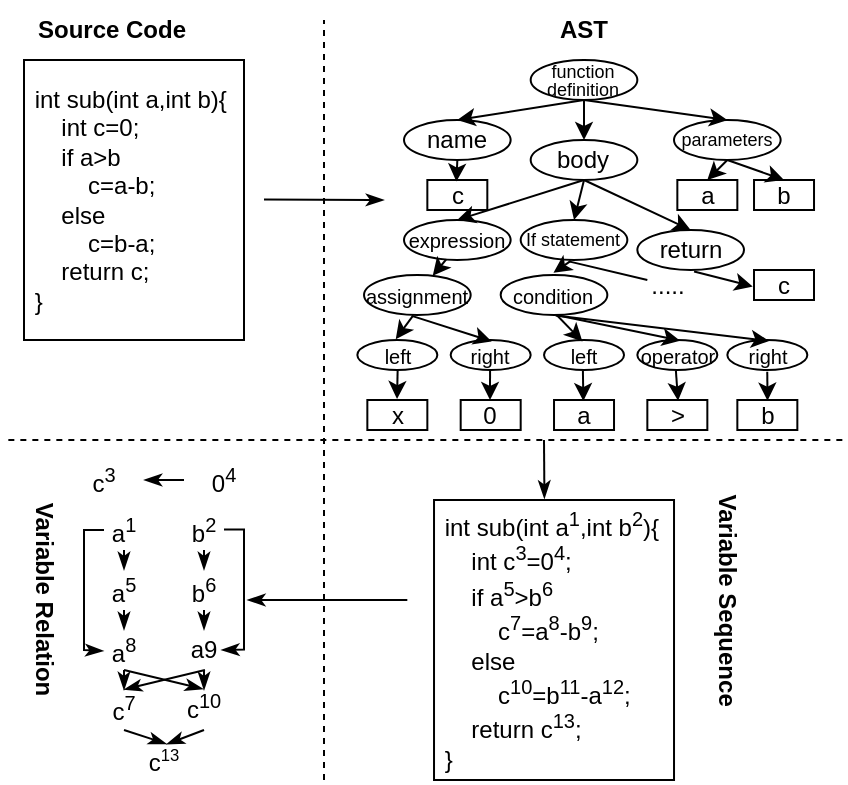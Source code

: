 <mxfile version="21.5.2" type="github">
  <diagram name="第 1 页" id="SGmCnN1Zvix3lcvsJ56Q">
    <mxGraphModel dx="1646" dy="410" grid="1" gridSize="10" guides="1" tooltips="1" connect="0" arrows="0" fold="1" page="1" pageScale="1" pageWidth="827" pageHeight="1169" math="0" shadow="0">
      <root>
        <mxCell id="0" />
        <mxCell id="1" parent="0" />
        <mxCell id="JKgt6mUA8x5CWi21oNbL-108" value="0&lt;sup&gt;4&lt;/sup&gt;" style="text;html=1;fillColor=none;align=center;verticalAlign=middle;whiteSpace=wrap;rounded=0;fontSize=12;fontFamily=Helvetica;" vertex="1" parent="1">
          <mxGeometry x="90" y="260" width="40" height="20" as="geometry" />
        </mxCell>
        <mxCell id="JKgt6mUA8x5CWi21oNbL-1" value="&amp;nbsp;int sub(int a,int b){&lt;br&gt;&amp;nbsp; &amp;nbsp; &amp;nbsp;int c=0;&lt;br&gt;&amp;nbsp; &amp;nbsp; &amp;nbsp;if a&amp;gt;b&lt;br&gt;&amp;nbsp; &amp;nbsp; &amp;nbsp; &amp;nbsp; &amp;nbsp;c=a-b;&lt;br&gt;&amp;nbsp; &amp;nbsp; &amp;nbsp;else&lt;br&gt;&amp;nbsp; &amp;nbsp; &amp;nbsp; &amp;nbsp; &amp;nbsp;c=b-a;&lt;br&gt;&amp;nbsp; &amp;nbsp; &amp;nbsp;return c;&lt;br&gt;&amp;nbsp;}" style="rounded=0;whiteSpace=wrap;html=1;align=left;fillColor=none;" vertex="1" parent="1">
          <mxGeometry x="10" y="60" width="110" height="140" as="geometry" />
        </mxCell>
        <mxCell id="JKgt6mUA8x5CWi21oNbL-2" value="&lt;p style=&quot;line-height: 90%; font-size: 9px;&quot;&gt;&lt;font style=&quot;font-size: 9px;&quot;&gt;function&lt;br&gt;definition&lt;/font&gt;&lt;/p&gt;" style="ellipse;whiteSpace=wrap;html=1;strokeOpacity=100;aspect=fixed;rotation=0;fillColor=none;" vertex="1" parent="1">
          <mxGeometry x="263.34" y="60" width="53.33" height="20" as="geometry" />
        </mxCell>
        <mxCell id="JKgt6mUA8x5CWi21oNbL-6" value="&lt;p style=&quot;line-height: 60%;&quot;&gt;name&lt;br&gt;&lt;/p&gt;" style="ellipse;whiteSpace=wrap;html=1;strokeOpacity=100;aspect=fixed;rotation=0;fillColor=none;" vertex="1" parent="1">
          <mxGeometry x="200" y="90" width="53.33" height="20" as="geometry" />
        </mxCell>
        <mxCell id="JKgt6mUA8x5CWi21oNbL-9" value="&lt;p style=&quot;line-height: 60%;&quot;&gt;body&lt;br&gt;&lt;/p&gt;" style="ellipse;whiteSpace=wrap;html=1;strokeOpacity=100;aspect=fixed;rotation=0;fillColor=none;" vertex="1" parent="1">
          <mxGeometry x="263.34" y="100" width="53.33" height="20" as="geometry" />
        </mxCell>
        <mxCell id="JKgt6mUA8x5CWi21oNbL-10" value="c" style="rounded=0;html=1;strokeOpacity=100;aspect=fixed;rotation=0;verticalAlign=middle;whiteSpace=wrap;fillColor=none;" vertex="1" parent="1">
          <mxGeometry x="211.67" y="120" width="29.99" height="15" as="geometry" />
        </mxCell>
        <mxCell id="JKgt6mUA8x5CWi21oNbL-12" value="b" style="rounded=0;whiteSpace=wrap;html=1;strokeOpacity=100;aspect=fixed;rotation=0;fillColor=none;" vertex="1" parent="1">
          <mxGeometry x="375.01" y="120" width="30" height="15" as="geometry" />
        </mxCell>
        <mxCell id="JKgt6mUA8x5CWi21oNbL-13" value="a" style="rounded=0;whiteSpace=wrap;html=1;strokeOpacity=100;aspect=fixed;rotation=0;fillColor=none;" vertex="1" parent="1">
          <mxGeometry x="336.67" y="120" width="30" height="15" as="geometry" />
        </mxCell>
        <mxCell id="JKgt6mUA8x5CWi21oNbL-15" value="&lt;p style=&quot;line-height: 60%;&quot;&gt;&lt;font style=&quot;font-size: 9px;&quot;&gt;parameters&lt;/font&gt;&lt;br&gt;&lt;/p&gt;" style="ellipse;whiteSpace=wrap;html=1;strokeOpacity=100;aspect=fixed;rotation=0;fillColor=none;" vertex="1" parent="1">
          <mxGeometry x="335.0" y="90" width="53.33" height="20" as="geometry" />
        </mxCell>
        <mxCell id="JKgt6mUA8x5CWi21oNbL-16" value="" style="endArrow=classic;html=1;rounded=0;exitX=0.5;exitY=1;exitDx=0;exitDy=0;entryX=0.5;entryY=0;entryDx=0;entryDy=0;fillColor=none;" edge="1" parent="1" source="JKgt6mUA8x5CWi21oNbL-2" target="JKgt6mUA8x5CWi21oNbL-6">
          <mxGeometry width="50" height="50" relative="1" as="geometry">
            <mxPoint x="258.33" y="180" as="sourcePoint" />
            <mxPoint x="308.33" y="130" as="targetPoint" />
          </mxGeometry>
        </mxCell>
        <mxCell id="JKgt6mUA8x5CWi21oNbL-17" value="" style="endArrow=classic;html=1;rounded=0;exitX=0.5;exitY=1;exitDx=0;exitDy=0;fillColor=none;" edge="1" parent="1" source="JKgt6mUA8x5CWi21oNbL-2" target="JKgt6mUA8x5CWi21oNbL-9">
          <mxGeometry width="50" height="50" relative="1" as="geometry">
            <mxPoint x="305.33" y="100" as="sourcePoint" />
            <mxPoint x="238.33" y="115" as="targetPoint" />
          </mxGeometry>
        </mxCell>
        <mxCell id="JKgt6mUA8x5CWi21oNbL-19" value="" style="endArrow=classic;html=1;rounded=0;entryX=0.5;entryY=0;entryDx=0;entryDy=0;exitX=0.5;exitY=1;exitDx=0;exitDy=0;fillColor=none;" edge="1" parent="1" source="JKgt6mUA8x5CWi21oNbL-2" target="JKgt6mUA8x5CWi21oNbL-15">
          <mxGeometry width="50" height="50" relative="1" as="geometry">
            <mxPoint x="288.33" y="90" as="sourcePoint" />
            <mxPoint x="258.33" y="135" as="targetPoint" />
          </mxGeometry>
        </mxCell>
        <mxCell id="JKgt6mUA8x5CWi21oNbL-20" value="" style="endArrow=classic;html=1;rounded=0;exitX=0.5;exitY=1;exitDx=0;exitDy=0;entryX=0.5;entryY=0;entryDx=0;entryDy=0;fillColor=none;" edge="1" parent="1" source="JKgt6mUA8x5CWi21oNbL-15" target="JKgt6mUA8x5CWi21oNbL-13">
          <mxGeometry width="50" height="50" relative="1" as="geometry">
            <mxPoint x="336.85" y="117.5" as="sourcePoint" />
            <mxPoint x="269.85" y="132.5" as="targetPoint" />
          </mxGeometry>
        </mxCell>
        <mxCell id="JKgt6mUA8x5CWi21oNbL-21" value="" style="endArrow=classic;html=1;rounded=0;exitX=0.5;exitY=1;exitDx=0;exitDy=0;entryX=0.5;entryY=0;entryDx=0;entryDy=0;fillColor=none;" edge="1" parent="1" source="JKgt6mUA8x5CWi21oNbL-15" target="JKgt6mUA8x5CWi21oNbL-12">
          <mxGeometry width="50" height="50" relative="1" as="geometry">
            <mxPoint x="379.67" y="120" as="sourcePoint" />
            <mxPoint x="361.67" y="135" as="targetPoint" />
          </mxGeometry>
        </mxCell>
        <mxCell id="JKgt6mUA8x5CWi21oNbL-22" value="" style="endArrow=classic;html=1;rounded=0;exitX=0.5;exitY=1;exitDx=0;exitDy=0;entryX=0.485;entryY=0.052;entryDx=0;entryDy=0;entryPerimeter=0;fillColor=none;" edge="1" parent="1" source="JKgt6mUA8x5CWi21oNbL-6" target="JKgt6mUA8x5CWi21oNbL-10">
          <mxGeometry width="50" height="50" relative="1" as="geometry">
            <mxPoint x="332.99" y="135" as="sourcePoint" />
            <mxPoint x="314.99" y="150" as="targetPoint" />
          </mxGeometry>
        </mxCell>
        <mxCell id="JKgt6mUA8x5CWi21oNbL-24" value="&lt;p style=&quot;line-height: 60%;&quot;&gt;&lt;font style=&quot;font-size: 10px;&quot;&gt;expression&lt;/font&gt;&lt;br&gt;&lt;/p&gt;" style="ellipse;whiteSpace=wrap;html=1;strokeOpacity=100;aspect=fixed;rotation=0;fillColor=none;" vertex="1" parent="1">
          <mxGeometry x="200.0" y="140" width="53.33" height="20" as="geometry" />
        </mxCell>
        <mxCell id="JKgt6mUA8x5CWi21oNbL-25" value="&lt;p style=&quot;line-height: 60%;&quot;&gt;&lt;font style=&quot;font-size: 9px;&quot;&gt;If statement&lt;/font&gt;&lt;br&gt;&lt;/p&gt;" style="ellipse;whiteSpace=wrap;html=1;strokeOpacity=100;aspect=fixed;rotation=0;fillColor=none;" vertex="1" parent="1">
          <mxGeometry x="258.34" y="140" width="53.33" height="20" as="geometry" />
        </mxCell>
        <mxCell id="JKgt6mUA8x5CWi21oNbL-26" value="&lt;p style=&quot;line-height: 60%;&quot;&gt;return&lt;br&gt;&lt;/p&gt;" style="ellipse;whiteSpace=wrap;html=1;strokeOpacity=100;aspect=fixed;rotation=0;fillColor=none;" vertex="1" parent="1">
          <mxGeometry x="316.67" y="145" width="53.33" height="20" as="geometry" />
        </mxCell>
        <mxCell id="JKgt6mUA8x5CWi21oNbL-27" value="" style="endArrow=classic;html=1;rounded=0;exitX=0.5;exitY=1;exitDx=0;exitDy=0;entryX=0.5;entryY=0;entryDx=0;entryDy=0;fillColor=none;" edge="1" parent="1" source="JKgt6mUA8x5CWi21oNbL-9" target="JKgt6mUA8x5CWi21oNbL-26">
          <mxGeometry width="50" height="50" relative="1" as="geometry">
            <mxPoint x="188.33" y="160" as="sourcePoint" />
            <mxPoint x="238.33" y="110" as="targetPoint" />
          </mxGeometry>
        </mxCell>
        <mxCell id="JKgt6mUA8x5CWi21oNbL-29" value="" style="endArrow=classic;html=1;rounded=0;entryX=0.5;entryY=0;entryDx=0;entryDy=0;exitX=0.5;exitY=1;exitDx=0;exitDy=0;fillColor=none;" edge="1" parent="1" source="JKgt6mUA8x5CWi21oNbL-9" target="JKgt6mUA8x5CWi21oNbL-25">
          <mxGeometry width="50" height="50" relative="1" as="geometry">
            <mxPoint x="188.33" y="160" as="sourcePoint" />
            <mxPoint x="238.33" y="110" as="targetPoint" />
          </mxGeometry>
        </mxCell>
        <mxCell id="JKgt6mUA8x5CWi21oNbL-30" value="" style="endArrow=classic;html=1;rounded=0;entryX=0.5;entryY=0;entryDx=0;entryDy=0;exitX=0.5;exitY=1;exitDx=0;exitDy=0;fillColor=none;" edge="1" parent="1" source="JKgt6mUA8x5CWi21oNbL-9" target="JKgt6mUA8x5CWi21oNbL-24">
          <mxGeometry width="50" height="50" relative="1" as="geometry">
            <mxPoint x="241.33" y="155" as="sourcePoint" />
            <mxPoint x="315.33" y="180" as="targetPoint" />
          </mxGeometry>
        </mxCell>
        <mxCell id="JKgt6mUA8x5CWi21oNbL-34" value="c" style="rounded=0;whiteSpace=wrap;html=1;strokeOpacity=100;aspect=fixed;rotation=0;fillColor=none;" vertex="1" parent="1">
          <mxGeometry x="375" y="165" width="30" height="15" as="geometry" />
        </mxCell>
        <mxCell id="JKgt6mUA8x5CWi21oNbL-35" value="" style="endArrow=classic;html=1;rounded=0;entryX=-0.022;entryY=0.549;entryDx=0;entryDy=0;entryPerimeter=0;exitX=0.532;exitY=1.036;exitDx=0;exitDy=0;exitPerimeter=0;fillColor=none;" edge="1" parent="1" source="JKgt6mUA8x5CWi21oNbL-26" target="JKgt6mUA8x5CWi21oNbL-34">
          <mxGeometry width="50" height="50" relative="1" as="geometry">
            <mxPoint x="260.0" y="140" as="sourcePoint" />
            <mxPoint x="310" y="90" as="targetPoint" />
          </mxGeometry>
        </mxCell>
        <mxCell id="JKgt6mUA8x5CWi21oNbL-36" value="&lt;p style=&quot;line-height: 60%;&quot;&gt;&lt;font style=&quot;font-size: 10px;&quot;&gt;assignment&lt;/font&gt;&lt;br&gt;&lt;/p&gt;" style="ellipse;whiteSpace=wrap;html=1;strokeOpacity=100;aspect=fixed;rotation=0;fillColor=none;" vertex="1" parent="1">
          <mxGeometry x="180.01" y="167.5" width="53.33" height="20" as="geometry" />
        </mxCell>
        <mxCell id="JKgt6mUA8x5CWi21oNbL-38" value="&lt;p style=&quot;line-height: 60%;&quot;&gt;&lt;font style=&quot;font-size: 10px;&quot;&gt;right&lt;/font&gt;&lt;br&gt;&lt;/p&gt;" style="ellipse;whiteSpace=wrap;html=1;strokeOpacity=100;aspect=fixed;rotation=0;fillColor=none;" vertex="1" parent="1">
          <mxGeometry x="223.34" y="200" width="40" height="15" as="geometry" />
        </mxCell>
        <mxCell id="JKgt6mUA8x5CWi21oNbL-39" value="&lt;p style=&quot;line-height: 60%;&quot;&gt;&lt;font style=&quot;font-size: 10px;&quot;&gt;left&lt;/font&gt;&lt;br&gt;&lt;/p&gt;" style="ellipse;whiteSpace=wrap;html=1;strokeOpacity=100;aspect=fixed;rotation=0;fillColor=none;" vertex="1" parent="1">
          <mxGeometry x="176.67" y="200" width="40" height="15" as="geometry" />
        </mxCell>
        <mxCell id="JKgt6mUA8x5CWi21oNbL-40" value="x" style="rounded=0;whiteSpace=wrap;html=1;strokeOpacity=100;aspect=fixed;rotation=0;fillColor=none;" vertex="1" parent="1">
          <mxGeometry x="181.67" y="230" width="30" height="15" as="geometry" />
        </mxCell>
        <mxCell id="JKgt6mUA8x5CWi21oNbL-41" value="0" style="rounded=0;whiteSpace=wrap;html=1;strokeOpacity=100;aspect=fixed;rotation=0;fillColor=none;" vertex="1" parent="1">
          <mxGeometry x="228.34" y="230" width="30" height="15" as="geometry" />
        </mxCell>
        <mxCell id="JKgt6mUA8x5CWi21oNbL-42" value="" style="endArrow=classic;html=1;rounded=0;fontFamily=Helvetica;fontSize=12;fontColor=default;exitX=0.396;exitY=0.983;exitDx=0;exitDy=0;exitPerimeter=0;fillColor=none;" edge="1" parent="1" source="JKgt6mUA8x5CWi21oNbL-24" target="JKgt6mUA8x5CWi21oNbL-36">
          <mxGeometry width="50" height="50" relative="1" as="geometry">
            <mxPoint x="271.67" y="180" as="sourcePoint" />
            <mxPoint x="321.67" y="130" as="targetPoint" />
          </mxGeometry>
        </mxCell>
        <mxCell id="JKgt6mUA8x5CWi21oNbL-43" value="" style="endArrow=classic;html=1;rounded=0;fontFamily=Helvetica;fontSize=12;fontColor=default;entryX=0.48;entryY=-0.029;entryDx=0;entryDy=0;entryPerimeter=0;exitX=0.46;exitY=1.015;exitDx=0;exitDy=0;exitPerimeter=0;fillColor=none;" edge="1" parent="1" source="JKgt6mUA8x5CWi21oNbL-36" target="JKgt6mUA8x5CWi21oNbL-39">
          <mxGeometry width="50" height="50" relative="1" as="geometry">
            <mxPoint x="221.67" y="200" as="sourcePoint" />
            <mxPoint x="239.67" y="190" as="targetPoint" />
          </mxGeometry>
        </mxCell>
        <mxCell id="JKgt6mUA8x5CWi21oNbL-45" value="" style="endArrow=classic;html=1;rounded=0;fontFamily=Helvetica;fontSize=12;fontColor=default;exitX=0.448;exitY=1.023;exitDx=0;exitDy=0;exitPerimeter=0;entryX=0.513;entryY=0.047;entryDx=0;entryDy=0;entryPerimeter=0;fillColor=none;" edge="1" parent="1" source="JKgt6mUA8x5CWi21oNbL-36" target="JKgt6mUA8x5CWi21oNbL-38">
          <mxGeometry width="50" height="50" relative="1" as="geometry">
            <mxPoint x="233.67" y="209" as="sourcePoint" />
            <mxPoint x="210.67" y="215" as="targetPoint" />
          </mxGeometry>
        </mxCell>
        <mxCell id="JKgt6mUA8x5CWi21oNbL-46" value="" style="endArrow=classic;html=1;rounded=0;fontFamily=Helvetica;fontSize=12;fontColor=default;entryX=0.495;entryY=-0.033;entryDx=0;entryDy=0;entryPerimeter=0;exitX=0.504;exitY=0.967;exitDx=0;exitDy=0;exitPerimeter=0;fillColor=none;" edge="1" parent="1" source="JKgt6mUA8x5CWi21oNbL-39" target="JKgt6mUA8x5CWi21oNbL-40">
          <mxGeometry width="50" height="50" relative="1" as="geometry">
            <mxPoint x="121.67" y="240" as="sourcePoint" />
            <mxPoint x="171.67" y="190" as="targetPoint" />
          </mxGeometry>
        </mxCell>
        <mxCell id="JKgt6mUA8x5CWi21oNbL-47" value="" style="endArrow=classic;html=1;rounded=0;fontFamily=Helvetica;fontSize=12;fontColor=default;exitX=0.492;exitY=1;exitDx=0;exitDy=0;exitPerimeter=0;entryX=0.489;entryY=0;entryDx=0;entryDy=0;entryPerimeter=0;fillColor=none;" edge="1" parent="1" source="JKgt6mUA8x5CWi21oNbL-38" target="JKgt6mUA8x5CWi21oNbL-41">
          <mxGeometry width="50" height="50" relative="1" as="geometry">
            <mxPoint x="211.67" y="230" as="sourcePoint" />
            <mxPoint x="242.67" y="230" as="targetPoint" />
          </mxGeometry>
        </mxCell>
        <mxCell id="JKgt6mUA8x5CWi21oNbL-48" value="&lt;p style=&quot;line-height: 60%;&quot;&gt;&lt;font style=&quot;font-size: 10px;&quot;&gt;condition&lt;/font&gt;&lt;br&gt;&lt;/p&gt;" style="ellipse;whiteSpace=wrap;html=1;strokeOpacity=100;aspect=fixed;rotation=0;fillColor=none;" vertex="1" parent="1">
          <mxGeometry x="248.34" y="167.5" width="53.33" height="20" as="geometry" />
        </mxCell>
        <mxCell id="JKgt6mUA8x5CWi21oNbL-49" value="" style="endArrow=classic;html=1;rounded=0;fontFamily=Helvetica;fontSize=12;fontColor=default;entryX=0.495;entryY=-0.055;entryDx=0;entryDy=0;entryPerimeter=0;exitX=0.47;exitY=1.021;exitDx=0;exitDy=0;exitPerimeter=0;fillColor=none;" edge="1" parent="1" source="JKgt6mUA8x5CWi21oNbL-25" target="JKgt6mUA8x5CWi21oNbL-48">
          <mxGeometry width="50" height="50" relative="1" as="geometry">
            <mxPoint x="211.67" y="190" as="sourcePoint" />
            <mxPoint x="261.67" y="140" as="targetPoint" />
          </mxGeometry>
        </mxCell>
        <mxCell id="JKgt6mUA8x5CWi21oNbL-50" value="" style="endArrow=none;html=1;rounded=0;fontFamily=Helvetica;fontSize=12;fontColor=default;entryX=0.451;entryY=1.035;entryDx=0;entryDy=0;entryPerimeter=0;fillColor=none;" edge="1" parent="1" target="JKgt6mUA8x5CWi21oNbL-25">
          <mxGeometry width="50" height="50" relative="1" as="geometry">
            <mxPoint x="321.67" y="170" as="sourcePoint" />
            <mxPoint x="331.66" y="187.5" as="targetPoint" />
          </mxGeometry>
        </mxCell>
        <mxCell id="JKgt6mUA8x5CWi21oNbL-51" value="&lt;p style=&quot;line-height: 60%;&quot;&gt;&lt;font style=&quot;font-size: 10px;&quot;&gt;right&lt;/font&gt;&lt;br&gt;&lt;/p&gt;" style="ellipse;whiteSpace=wrap;html=1;strokeOpacity=100;aspect=fixed;rotation=0;fillColor=none;" vertex="1" parent="1">
          <mxGeometry x="361.67" y="200" width="40" height="15" as="geometry" />
        </mxCell>
        <mxCell id="JKgt6mUA8x5CWi21oNbL-52" value="&lt;p style=&quot;line-height: 60%;&quot;&gt;&lt;font style=&quot;font-size: 10px;&quot;&gt;left&lt;/font&gt;&lt;br&gt;&lt;/p&gt;" style="ellipse;whiteSpace=wrap;html=1;strokeOpacity=100;aspect=fixed;rotation=0;fillColor=none;" vertex="1" parent="1">
          <mxGeometry x="270.01" y="200" width="40" height="15" as="geometry" />
        </mxCell>
        <mxCell id="JKgt6mUA8x5CWi21oNbL-53" value="&lt;p style=&quot;line-height: 60%;&quot;&gt;&lt;font style=&quot;font-size: 10px;&quot;&gt;operator&lt;/font&gt;&lt;br&gt;&lt;/p&gt;" style="ellipse;whiteSpace=wrap;html=1;strokeOpacity=100;aspect=fixed;rotation=0;fillColor=none;" vertex="1" parent="1">
          <mxGeometry x="316.67" y="200" width="40" height="15" as="geometry" />
        </mxCell>
        <mxCell id="JKgt6mUA8x5CWi21oNbL-54" value="" style="endArrow=classic;html=1;rounded=0;fontFamily=Helvetica;fontSize=12;fontColor=default;exitX=0.523;exitY=0.993;exitDx=0;exitDy=0;exitPerimeter=0;entryX=0.48;entryY=0.049;entryDx=0;entryDy=0;entryPerimeter=0;fillColor=none;" edge="1" parent="1" source="JKgt6mUA8x5CWi21oNbL-48" target="JKgt6mUA8x5CWi21oNbL-52">
          <mxGeometry width="50" height="50" relative="1" as="geometry">
            <mxPoint x="241.67" y="230" as="sourcePoint" />
            <mxPoint x="291.67" y="180" as="targetPoint" />
          </mxGeometry>
        </mxCell>
        <mxCell id="JKgt6mUA8x5CWi21oNbL-55" value="" style="endArrow=classic;html=1;rounded=0;fontFamily=Helvetica;fontSize=12;fontColor=default;entryX=0.535;entryY=0.022;entryDx=0;entryDy=0;entryPerimeter=0;exitX=0.518;exitY=1.002;exitDx=0;exitDy=0;exitPerimeter=0;fillColor=none;" edge="1" parent="1" source="JKgt6mUA8x5CWi21oNbL-48" target="JKgt6mUA8x5CWi21oNbL-53">
          <mxGeometry width="50" height="50" relative="1" as="geometry">
            <mxPoint x="257.67" y="230" as="sourcePoint" />
            <mxPoint x="259.67" y="241" as="targetPoint" />
          </mxGeometry>
        </mxCell>
        <mxCell id="JKgt6mUA8x5CWi21oNbL-56" value="" style="endArrow=classic;html=1;rounded=0;fontFamily=Helvetica;fontSize=12;fontColor=default;entryX=0.522;entryY=0.033;entryDx=0;entryDy=0;entryPerimeter=0;exitX=0.515;exitY=1.015;exitDx=0;exitDy=0;exitPerimeter=0;fillColor=none;" edge="1" parent="1" source="JKgt6mUA8x5CWi21oNbL-48" target="JKgt6mUA8x5CWi21oNbL-51">
          <mxGeometry width="50" height="50" relative="1" as="geometry">
            <mxPoint x="292.67" y="210" as="sourcePoint" />
            <mxPoint x="342.67" y="215" as="targetPoint" />
          </mxGeometry>
        </mxCell>
        <mxCell id="JKgt6mUA8x5CWi21oNbL-57" value="a" style="rounded=0;whiteSpace=wrap;html=1;strokeOpacity=100;aspect=fixed;rotation=0;fillColor=none;" vertex="1" parent="1">
          <mxGeometry x="275.01" y="230" width="30" height="15" as="geometry" />
        </mxCell>
        <mxCell id="JKgt6mUA8x5CWi21oNbL-58" value="&amp;gt;" style="rounded=0;whiteSpace=wrap;html=1;strokeOpacity=100;aspect=fixed;rotation=0;fillColor=none;" vertex="1" parent="1">
          <mxGeometry x="321.67" y="230" width="30" height="15" as="geometry" />
        </mxCell>
        <mxCell id="JKgt6mUA8x5CWi21oNbL-59" value="b" style="rounded=0;whiteSpace=wrap;html=1;strokeOpacity=100;aspect=fixed;rotation=0;fillColor=none;" vertex="1" parent="1">
          <mxGeometry x="366.67" y="230" width="30" height="15" as="geometry" />
        </mxCell>
        <mxCell id="JKgt6mUA8x5CWi21oNbL-60" value="" style="endArrow=classic;html=1;rounded=0;fontFamily=Helvetica;fontSize=12;fontColor=default;entryX=0.489;entryY=0.036;entryDx=0;entryDy=0;entryPerimeter=0;exitX=0.486;exitY=1.03;exitDx=0;exitDy=0;exitPerimeter=0;fillColor=none;" edge="1" parent="1" source="JKgt6mUA8x5CWi21oNbL-52" target="JKgt6mUA8x5CWi21oNbL-57">
          <mxGeometry width="50" height="50" relative="1" as="geometry">
            <mxPoint x="276.67" y="260" as="sourcePoint" />
            <mxPoint x="276.67" y="270" as="targetPoint" />
          </mxGeometry>
        </mxCell>
        <mxCell id="JKgt6mUA8x5CWi21oNbL-61" value="" style="endArrow=classic;html=1;rounded=0;fontFamily=Helvetica;fontSize=12;fontColor=default;entryX=0.512;entryY=0.022;entryDx=0;entryDy=0;entryPerimeter=0;exitX=0.482;exitY=1.03;exitDx=0;exitDy=0;exitPerimeter=0;fillColor=none;" edge="1" parent="1" source="JKgt6mUA8x5CWi21oNbL-53" target="JKgt6mUA8x5CWi21oNbL-58">
          <mxGeometry width="50" height="50" relative="1" as="geometry">
            <mxPoint x="300.67" y="230" as="sourcePoint" />
            <mxPoint x="301.67" y="241" as="targetPoint" />
          </mxGeometry>
        </mxCell>
        <mxCell id="JKgt6mUA8x5CWi21oNbL-62" value="" style="endArrow=classic;html=1;rounded=0;fontFamily=Helvetica;fontSize=12;fontColor=default;entryX=0.503;entryY=0.022;entryDx=0;entryDy=0;entryPerimeter=0;exitX=0.499;exitY=1.059;exitDx=0;exitDy=0;exitPerimeter=0;fillColor=none;" edge="1" parent="1" source="JKgt6mUA8x5CWi21oNbL-51" target="JKgt6mUA8x5CWi21oNbL-59">
          <mxGeometry width="50" height="50" relative="1" as="geometry">
            <mxPoint x="340.67" y="230" as="sourcePoint" />
            <mxPoint x="341.67" y="240" as="targetPoint" />
          </mxGeometry>
        </mxCell>
        <mxCell id="JKgt6mUA8x5CWi21oNbL-63" value="....." style="text;html=1;fillColor=none;align=center;verticalAlign=middle;whiteSpace=wrap;rounded=0;fontSize=12;fontFamily=Helvetica;" vertex="1" parent="1">
          <mxGeometry x="301.67" y="157.5" width="60" height="30" as="geometry" />
        </mxCell>
        <mxCell id="JKgt6mUA8x5CWi21oNbL-64" value="&amp;nbsp;int sub(int a&lt;sup&gt;1&lt;/sup&gt;,int b&lt;sup&gt;2&lt;/sup&gt;){&lt;br&gt;&amp;nbsp; &amp;nbsp; &amp;nbsp;int c&lt;sup&gt;3&lt;/sup&gt;=0&lt;sup&gt;4&lt;/sup&gt;;&lt;br&gt;&amp;nbsp; &amp;nbsp; &amp;nbsp;if a&lt;sup&gt;5&lt;/sup&gt;&amp;gt;b&lt;sup&gt;6&lt;/sup&gt;&lt;br&gt;&amp;nbsp; &amp;nbsp; &amp;nbsp; &amp;nbsp; &amp;nbsp;c&lt;sup&gt;7&lt;/sup&gt;=a&lt;sup&gt;8&lt;/sup&gt;-b&lt;sup&gt;9&lt;/sup&gt;;&lt;br&gt;&amp;nbsp; &amp;nbsp; &amp;nbsp;else&lt;br&gt;&amp;nbsp; &amp;nbsp; &amp;nbsp; &amp;nbsp; &amp;nbsp;c&lt;sup&gt;10&lt;/sup&gt;=b&lt;sup&gt;11&lt;/sup&gt;-a&lt;sup&gt;12&lt;/sup&gt;;&lt;br&gt;&amp;nbsp; &amp;nbsp; &amp;nbsp;return c&lt;sup&gt;13&lt;/sup&gt;;&lt;br&gt;&amp;nbsp;}" style="rounded=0;whiteSpace=wrap;html=1;align=left;fillColor=none;" vertex="1" parent="1">
          <mxGeometry x="215.01" y="280" width="120" height="140" as="geometry" />
        </mxCell>
        <mxCell id="JKgt6mUA8x5CWi21oNbL-66" value="a&lt;sup&gt;1&lt;/sup&gt;" style="text;html=1;fillColor=none;align=center;verticalAlign=middle;whiteSpace=wrap;rounded=0;fontSize=12;fontFamily=Helvetica;direction=east;" vertex="1" parent="1">
          <mxGeometry x="40" y="285" width="40" height="20" as="geometry" />
        </mxCell>
        <mxCell id="JKgt6mUA8x5CWi21oNbL-67" value="b&lt;sup&gt;2&lt;/sup&gt;" style="text;html=1;fillColor=none;align=center;verticalAlign=middle;whiteSpace=wrap;rounded=0;fontSize=12;fontFamily=Helvetica;direction=east;" vertex="1" parent="1">
          <mxGeometry x="80" y="285" width="40" height="20" as="geometry" />
        </mxCell>
        <mxCell id="JKgt6mUA8x5CWi21oNbL-68" value="a&lt;sup&gt;5&lt;/sup&gt;" style="text;html=1;fillColor=none;align=center;verticalAlign=middle;whiteSpace=wrap;rounded=0;fontSize=12;fontFamily=Helvetica;direction=east;" vertex="1" parent="1">
          <mxGeometry x="40" y="315" width="40" height="20" as="geometry" />
        </mxCell>
        <mxCell id="JKgt6mUA8x5CWi21oNbL-69" value="b&lt;sup&gt;6&lt;/sup&gt;" style="text;html=1;fillColor=none;align=center;verticalAlign=middle;whiteSpace=wrap;rounded=0;fontSize=12;fontFamily=Helvetica;direction=east;" vertex="1" parent="1">
          <mxGeometry x="80" y="315" width="40" height="20" as="geometry" />
        </mxCell>
        <mxCell id="JKgt6mUA8x5CWi21oNbL-70" value="a&lt;sup&gt;8&lt;/sup&gt;" style="text;html=1;fillColor=none;align=center;verticalAlign=middle;whiteSpace=wrap;rounded=0;fontSize=12;fontFamily=Helvetica;direction=east;" vertex="1" parent="1">
          <mxGeometry x="40" y="345" width="40" height="20" as="geometry" />
        </mxCell>
        <mxCell id="JKgt6mUA8x5CWi21oNbL-71" value="a9" style="text;html=1;fillColor=none;align=center;verticalAlign=middle;whiteSpace=wrap;rounded=0;fontSize=12;fontFamily=Helvetica;direction=east;" vertex="1" parent="1">
          <mxGeometry x="80" y="345" width="40" height="20" as="geometry" />
        </mxCell>
        <mxCell id="JKgt6mUA8x5CWi21oNbL-73" value="c&lt;sup&gt;7&lt;/sup&gt;" style="text;html=1;fillColor=none;align=center;verticalAlign=middle;whiteSpace=wrap;rounded=0;fontSize=12;fontFamily=Helvetica;direction=east;" vertex="1" parent="1">
          <mxGeometry x="40" y="375" width="40" height="17.5" as="geometry" />
        </mxCell>
        <mxCell id="JKgt6mUA8x5CWi21oNbL-74" value="c&lt;sup&gt;10&lt;/sup&gt;" style="text;html=1;fillColor=none;align=center;verticalAlign=middle;whiteSpace=wrap;rounded=0;fontSize=12;fontFamily=Helvetica;direction=east;" vertex="1" parent="1">
          <mxGeometry x="80" y="372.5" width="40" height="20" as="geometry" />
        </mxCell>
        <mxCell id="JKgt6mUA8x5CWi21oNbL-75" value="c&lt;span style=&quot;font-size: 10px;&quot;&gt;&lt;sup&gt;13&lt;/sup&gt;&lt;/span&gt;" style="text;html=1;fillColor=none;align=center;verticalAlign=middle;whiteSpace=wrap;rounded=0;fontSize=12;fontFamily=Helvetica;direction=east;" vertex="1" parent="1">
          <mxGeometry x="60" y="400" width="40" height="20" as="geometry" />
        </mxCell>
        <mxCell id="JKgt6mUA8x5CWi21oNbL-76" value="" style="endArrow=classicThin;html=1;rounded=0;fontFamily=Helvetica;fontSize=12;fontColor=default;endFill=1;fillColor=none;" edge="1" parent="1" source="JKgt6mUA8x5CWi21oNbL-66" target="JKgt6mUA8x5CWi21oNbL-68">
          <mxGeometry width="50" height="50" relative="1" as="geometry">
            <mxPoint x="10" y="375" as="sourcePoint" />
            <mxPoint x="60" y="315" as="targetPoint" />
          </mxGeometry>
        </mxCell>
        <mxCell id="JKgt6mUA8x5CWi21oNbL-77" value="" style="endArrow=classicThin;html=1;rounded=0;fontFamily=Helvetica;fontSize=12;fontColor=default;endFill=1;fillColor=none;" edge="1" parent="1" source="JKgt6mUA8x5CWi21oNbL-67" target="JKgt6mUA8x5CWi21oNbL-69">
          <mxGeometry width="50" height="50" relative="1" as="geometry">
            <mxPoint x="100" y="305" as="sourcePoint" />
            <mxPoint x="100" y="315" as="targetPoint" />
          </mxGeometry>
        </mxCell>
        <mxCell id="JKgt6mUA8x5CWi21oNbL-80" value="" style="endArrow=classicThin;html=1;rounded=0;fontFamily=Helvetica;fontSize=12;fontColor=default;endFill=1;fillColor=none;" edge="1" parent="1" source="JKgt6mUA8x5CWi21oNbL-68" target="JKgt6mUA8x5CWi21oNbL-70">
          <mxGeometry width="50" height="50" relative="1" as="geometry">
            <mxPoint x="60.36" y="334.82" as="sourcePoint" />
            <mxPoint x="60" y="345" as="targetPoint" />
          </mxGeometry>
        </mxCell>
        <mxCell id="JKgt6mUA8x5CWi21oNbL-82" value="" style="endArrow=classicThin;html=1;rounded=0;fontFamily=Helvetica;fontSize=12;fontColor=default;endFill=1;fillColor=none;" edge="1" parent="1" source="JKgt6mUA8x5CWi21oNbL-69" target="JKgt6mUA8x5CWi21oNbL-71">
          <mxGeometry width="50" height="50" relative="1" as="geometry">
            <mxPoint x="70" y="345" as="sourcePoint" />
            <mxPoint x="70" y="355" as="targetPoint" />
          </mxGeometry>
        </mxCell>
        <mxCell id="JKgt6mUA8x5CWi21oNbL-84" value="" style="endArrow=classicThin;html=1;rounded=0;fontFamily=Helvetica;fontSize=12;fontColor=default;endFill=1;fillColor=none;" edge="1" parent="1" source="JKgt6mUA8x5CWi21oNbL-70" target="JKgt6mUA8x5CWi21oNbL-73">
          <mxGeometry width="50" height="50" relative="1" as="geometry">
            <mxPoint x="20" y="355" as="sourcePoint" />
            <mxPoint x="20" y="365" as="targetPoint" />
          </mxGeometry>
        </mxCell>
        <mxCell id="JKgt6mUA8x5CWi21oNbL-85" value="" style="endArrow=classicThin;html=1;rounded=0;fontFamily=Helvetica;fontSize=12;fontColor=default;endFill=1;fillColor=none;" edge="1" parent="1" source="JKgt6mUA8x5CWi21oNbL-71">
          <mxGeometry width="50" height="50" relative="1" as="geometry">
            <mxPoint x="100" y="365" as="sourcePoint" />
            <mxPoint x="100" y="375" as="targetPoint" />
          </mxGeometry>
        </mxCell>
        <mxCell id="JKgt6mUA8x5CWi21oNbL-86" value="" style="endArrow=classicThin;html=1;rounded=0;fontFamily=Helvetica;fontSize=12;fontColor=default;entryX=0.489;entryY=0.102;entryDx=0;entryDy=0;entryPerimeter=0;endFill=1;exitX=0.489;exitY=0.102;exitDx=0;exitDy=0;exitPerimeter=0;fillColor=none;" edge="1" parent="1" target="JKgt6mUA8x5CWi21oNbL-74">
          <mxGeometry width="50" height="50" relative="1" as="geometry">
            <mxPoint x="60" y="365" as="sourcePoint" />
            <mxPoint x="20" y="365" as="targetPoint" />
          </mxGeometry>
        </mxCell>
        <mxCell id="JKgt6mUA8x5CWi21oNbL-87" value="" style="endArrow=classicThin;html=1;rounded=0;fontFamily=Helvetica;fontSize=12;fontColor=default;entryX=0.518;entryY=0.013;entryDx=0;entryDy=0;entryPerimeter=0;exitX=0.53;exitY=1.023;exitDx=0;exitDy=0;exitPerimeter=0;endFill=1;fillColor=none;" edge="1" parent="1">
          <mxGeometry width="50" height="50" relative="1" as="geometry">
            <mxPoint x="100.48" y="365" as="sourcePoint" />
            <mxPoint x="60.0" y="374.767" as="targetPoint" />
          </mxGeometry>
        </mxCell>
        <mxCell id="JKgt6mUA8x5CWi21oNbL-88" value="" style="endArrow=classicThin;html=1;rounded=0;fontFamily=Helvetica;fontSize=12;fontColor=default;entryX=0.531;entryY=0.097;entryDx=0;entryDy=0;entryPerimeter=0;endFill=1;exitX=0.531;exitY=0.097;exitDx=0;exitDy=0;exitPerimeter=0;fillColor=none;" edge="1" parent="1" target="JKgt6mUA8x5CWi21oNbL-75">
          <mxGeometry width="50" height="50" relative="1" as="geometry">
            <mxPoint x="60" y="395" as="sourcePoint" />
            <mxPoint x="20" y="365" as="targetPoint" />
          </mxGeometry>
        </mxCell>
        <mxCell id="JKgt6mUA8x5CWi21oNbL-89" value="" style="endArrow=classicThin;html=1;rounded=0;fontFamily=Helvetica;fontSize=12;fontColor=default;entryX=0.531;entryY=0.105;entryDx=0;entryDy=0;entryPerimeter=0;endFill=1;exitX=0.531;exitY=0.105;exitDx=0;exitDy=0;exitPerimeter=0;fillColor=none;" edge="1" parent="1" target="JKgt6mUA8x5CWi21oNbL-75">
          <mxGeometry width="50" height="50" relative="1" as="geometry">
            <mxPoint x="100" y="395" as="sourcePoint" />
            <mxPoint x="91" y="412" as="targetPoint" />
          </mxGeometry>
        </mxCell>
        <mxCell id="JKgt6mUA8x5CWi21oNbL-105" value="" style="endArrow=classicThin;html=1;rounded=0;fontFamily=Helvetica;fontSize=12;fontColor=default;entryX=-0.006;entryY=0.525;entryDx=0;entryDy=0;entryPerimeter=0;endFill=1;fillColor=none;" edge="1" parent="1">
          <mxGeometry width="50" height="50" relative="1" as="geometry">
            <mxPoint x="50" y="295" as="sourcePoint" />
            <mxPoint x="49.76" y="355.5" as="targetPoint" />
            <Array as="points">
              <mxPoint x="40" y="295" />
              <mxPoint x="40" y="355" />
            </Array>
          </mxGeometry>
        </mxCell>
        <mxCell id="JKgt6mUA8x5CWi21oNbL-106" value="" style="endArrow=classicThin;html=1;rounded=0;fontFamily=Helvetica;fontSize=12;fontColor=default;entryX=0.966;entryY=0.514;entryDx=0;entryDy=0;entryPerimeter=0;endFill=1;fillColor=none;" edge="1" parent="1">
          <mxGeometry width="50" height="50" relative="1" as="geometry">
            <mxPoint x="120.0" y="294.72" as="sourcePoint" />
            <mxPoint x="108.64" y="355" as="targetPoint" />
            <Array as="points">
              <mxPoint x="110" y="294.72" />
              <mxPoint x="120" y="294.72" />
              <mxPoint x="120" y="354.72" />
            </Array>
          </mxGeometry>
        </mxCell>
        <mxCell id="JKgt6mUA8x5CWi21oNbL-107" value="&lt;span style=&quot;border-color: var(--border-color);&quot;&gt;&lt;font style=&quot;font-size: 12px;&quot;&gt;c&lt;sup&gt;3&lt;/sup&gt;&lt;/font&gt;&lt;/span&gt;" style="text;html=1;fillColor=none;align=center;verticalAlign=middle;whiteSpace=wrap;rounded=0;fontSize=12;fontFamily=Helvetica;" vertex="1" parent="1">
          <mxGeometry x="30" y="260" width="40" height="20" as="geometry" />
        </mxCell>
        <mxCell id="JKgt6mUA8x5CWi21oNbL-109" value="" style="endArrow=classicThin;html=1;rounded=0;fontFamily=Helvetica;fontSize=12;fontColor=default;endFill=1;fillColor=none;" edge="1" parent="1" source="JKgt6mUA8x5CWi21oNbL-108" target="JKgt6mUA8x5CWi21oNbL-107">
          <mxGeometry width="50" height="50" relative="1" as="geometry">
            <mxPoint x="90" y="300" as="sourcePoint" />
            <mxPoint x="71" y="307" as="targetPoint" />
          </mxGeometry>
        </mxCell>
        <mxCell id="JKgt6mUA8x5CWi21oNbL-113" value="" style="endArrow=classicThin;html=1;rounded=0;fontFamily=Helvetica;fontSize=12;fontColor=default;endFill=1;fillColor=none;" edge="1" parent="1">
          <mxGeometry width="50" height="50" relative="1" as="geometry">
            <mxPoint x="130" y="129.76" as="sourcePoint" />
            <mxPoint x="190" y="130.04" as="targetPoint" />
          </mxGeometry>
        </mxCell>
        <mxCell id="JKgt6mUA8x5CWi21oNbL-114" value="" style="endArrow=classicThin;html=1;rounded=0;fontFamily=Helvetica;fontSize=12;fontColor=default;endFill=1;fillColor=none;" edge="1" parent="1">
          <mxGeometry width="50" height="50" relative="1" as="geometry">
            <mxPoint x="201.66" y="330" as="sourcePoint" />
            <mxPoint x="121.66" y="330" as="targetPoint" />
          </mxGeometry>
        </mxCell>
        <mxCell id="JKgt6mUA8x5CWi21oNbL-115" value="" style="endArrow=classicThin;html=1;rounded=0;fontFamily=Helvetica;fontSize=12;fontColor=default;endFill=1;entryX=0.46;entryY=-0.005;entryDx=0;entryDy=0;entryPerimeter=0;fillColor=none;" edge="1" parent="1" target="JKgt6mUA8x5CWi21oNbL-64">
          <mxGeometry width="50" height="50" relative="1" as="geometry">
            <mxPoint x="270" y="250" as="sourcePoint" />
            <mxPoint x="293" y="250" as="targetPoint" />
          </mxGeometry>
        </mxCell>
        <mxCell id="JKgt6mUA8x5CWi21oNbL-117" value="" style="endArrow=none;dashed=1;html=1;rounded=0;fontFamily=Helvetica;fontSize=12;fontColor=default;fillColor=none;" edge="1" parent="1">
          <mxGeometry width="50" height="50" relative="1" as="geometry">
            <mxPoint x="160" y="420" as="sourcePoint" />
            <mxPoint x="160" y="40" as="targetPoint" />
          </mxGeometry>
        </mxCell>
        <mxCell id="JKgt6mUA8x5CWi21oNbL-118" value="" style="endArrow=none;dashed=1;html=1;rounded=0;fontFamily=Helvetica;fontSize=12;fontColor=default;fillColor=none;" edge="1" parent="1">
          <mxGeometry width="50" height="50" relative="1" as="geometry">
            <mxPoint x="419.17" y="250" as="sourcePoint" />
            <mxPoint x="-0.83" y="250" as="targetPoint" />
          </mxGeometry>
        </mxCell>
        <mxCell id="JKgt6mUA8x5CWi21oNbL-119" value="&lt;b&gt;Source Code&lt;/b&gt;" style="text;html=1;fillColor=none;align=center;verticalAlign=middle;whiteSpace=wrap;rounded=0;fontSize=12;fontFamily=Helvetica;" vertex="1" parent="1">
          <mxGeometry x="10" y="30" width="88.34" height="30" as="geometry" />
        </mxCell>
        <mxCell id="JKgt6mUA8x5CWi21oNbL-120" value="&lt;b&gt;AST&lt;/b&gt;" style="text;html=1;fillColor=none;align=center;verticalAlign=middle;whiteSpace=wrap;rounded=0;fontSize=12;fontFamily=Helvetica;" vertex="1" parent="1">
          <mxGeometry x="245.84" y="30" width="88.34" height="30" as="geometry" />
        </mxCell>
        <mxCell id="JKgt6mUA8x5CWi21oNbL-121" value="&lt;b&gt;Variable Sequence&lt;/b&gt;" style="text;html=1;fillColor=none;align=center;verticalAlign=middle;whiteSpace=wrap;rounded=0;fontSize=12;fontFamily=Helvetica;rotation=90;" vertex="1" parent="1">
          <mxGeometry x="291.87" y="315" width="139.58" height="30" as="geometry" />
        </mxCell>
        <mxCell id="JKgt6mUA8x5CWi21oNbL-122" value="&lt;b&gt;Variable Relation&lt;/b&gt;" style="text;html=1;fillColor=none;align=center;verticalAlign=middle;whiteSpace=wrap;rounded=0;fontSize=12;fontFamily=Helvetica;rotation=90;" vertex="1" parent="1">
          <mxGeometry x="-49.58" y="315" width="139.58" height="30" as="geometry" />
        </mxCell>
      </root>
    </mxGraphModel>
  </diagram>
</mxfile>
